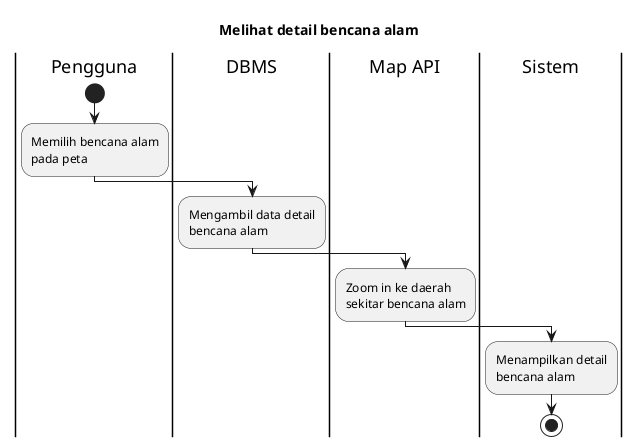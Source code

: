 @startuml UC-MAP-007 - Melihat detail bencana alam
skinparam wrapWidth 140

title Melihat detail bencana alam
 
|Pengguna|
start
:Memilih bencana alam pada peta;

|DBMS|
:Mengambil data detail bencana alam;

|Map API|
:Zoom in ke daerah sekitar bencana alam;

|Sistem|
:Menampilkan detail bencana alam;

stop

@enduml